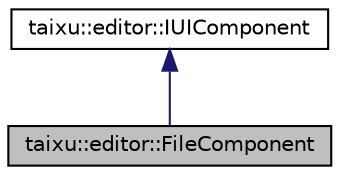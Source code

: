 digraph "taixu::editor::FileComponent"
{
 // LATEX_PDF_SIZE
  edge [fontname="Helvetica",fontsize="10",labelfontname="Helvetica",labelfontsize="10"];
  node [fontname="Helvetica",fontsize="10",shape=record];
  Node1 [label="taixu::editor::FileComponent",height=0.2,width=0.4,color="black", fillcolor="grey75", style="filled", fontcolor="black",tooltip=" "];
  Node2 -> Node1 [dir="back",color="midnightblue",fontsize="10",style="solid",fontname="Helvetica"];
  Node2 [label="taixu::editor::IUIComponent",height=0.2,width=0.4,color="black", fillcolor="white", style="filled",URL="$classtaixu_1_1editor_1_1IUIComponent.html",tooltip=" "];
}
